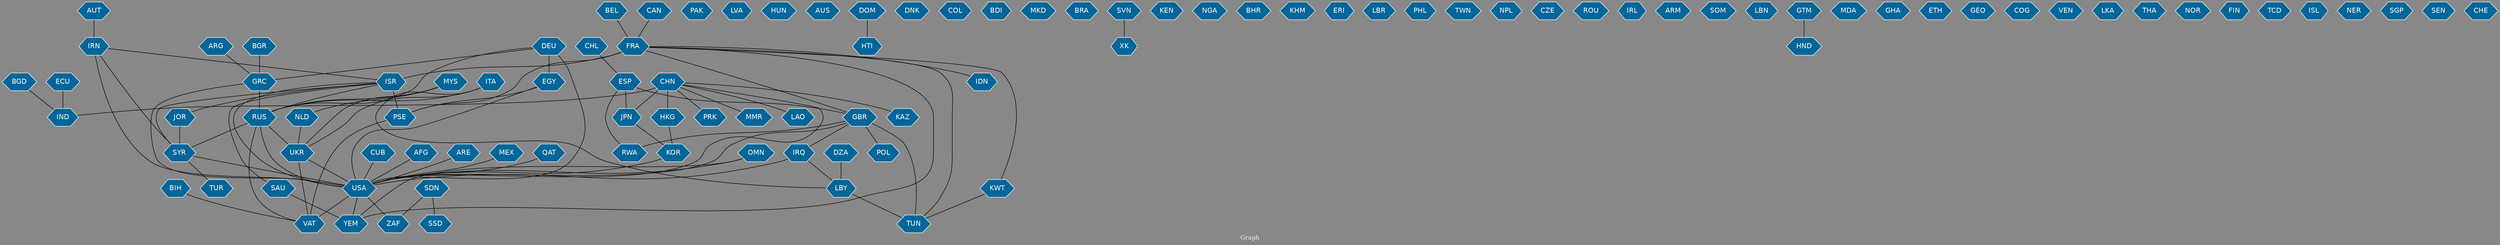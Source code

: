 // Countries together in item graph
graph {
	graph [bgcolor="#888888" fontcolor=white fontsize=12 label="Graph" outputorder=edgesfirst overlap=prism]
	node [color=white fillcolor="#006699" fontcolor=white fontname=Helvetica shape=hexagon style=filled]
	edge [arrowhead=open color=black fontcolor=white fontname=Courier fontsize=12]
		IND [label=IND]
		PSE [label=PSE]
		DEU [label=DEU]
		FRA [label=FRA]
		CHN [label=CHN]
		ISR [label=ISR]
		GRC [label=GRC]
		PAK [label=PAK]
		CAN [label=CAN]
		LVA [label=LVA]
		HUN [label=HUN]
		AUS [label=AUS]
		SYR [label=SYR]
		VAT [label=VAT]
		KOR [label=KOR]
		USA [label=USA]
		HTI [label=HTI]
		DOM [label=DOM]
		IRQ [label=IRQ]
		TUN [label=TUN]
		LBY [label=LBY]
		DNK [label=DNK]
		COL [label=COL]
		IDN [label=IDN]
		BDI [label=BDI]
		IRN [label=IRN]
		MKD [label=MKD]
		SAU [label=SAU]
		RUS [label=RUS]
		EGY [label=EGY]
		GBR [label=GBR]
		TUR [label=TUR]
		BRA [label=BRA]
		CUB [label=CUB]
		AFG [label=AFG]
		ESP [label=ESP]
		SVN [label=SVN]
		XK [label=XK]
		KEN [label=KEN]
		ITA [label=ITA]
		NGA [label=NGA]
		BGR [label=BGR]
		YEM [label=YEM]
		ZAF [label=ZAF]
		SDN [label=SDN]
		BHR [label=BHR]
		JPN [label=JPN]
		BIH [label=BIH]
		KAZ [label=KAZ]
		KHM [label=KHM]
		HKG [label=HKG]
		ARG [label=ARG]
		ERI [label=ERI]
		LBR [label=LBR]
		PHL [label=PHL]
		TWN [label=TWN]
		NPL [label=NPL]
		CZE [label=CZE]
		ROU [label=ROU]
		IRL [label=IRL]
		ARM [label=ARM]
		SOM [label=SOM]
		LBN [label=LBN]
		ARE [label=ARE]
		MYS [label=MYS]
		UKR [label=UKR]
		HND [label=HND]
		GTM [label=GTM]
		ECU [label=ECU]
		SSD [label=SSD]
		POL [label=POL]
		MDA [label=MDA]
		BGD [label=BGD]
		GHA [label=GHA]
		MEX [label=MEX]
		KWT [label=KWT]
		PRK [label=PRK]
		ETH [label=ETH]
		RWA [label=RWA]
		GEO [label=GEO]
		QAT [label=QAT]
		MMR [label=MMR]
		DZA [label=DZA]
		COG [label=COG]
		VEN [label=VEN]
		BEL [label=BEL]
		LKA [label=LKA]
		THA [label=THA]
		LAO [label=LAO]
		JOR [label=JOR]
		NOR [label=NOR]
		FIN [label=FIN]
		NLD [label=NLD]
		TCD [label=TCD]
		ISL [label=ISL]
		NER [label=NER]
		OMN [label=OMN]
		CHL [label=CHL]
		SGP [label=SGP]
		AUT [label=AUT]
		SEN [label=SEN]
		CHE [label=CHE]
			FRA -- IDN [weight=1]
			SYR -- TUR [weight=1]
			USA -- VAT [weight=3]
			FRA -- PSE [weight=3]
			SAU -- YEM [weight=4]
			GBR -- TUN [weight=4]
			ESP -- RWA [weight=2]
			KWT -- TUN [weight=2]
			LBY -- TUN [weight=2]
			ITA -- RUS [weight=2]
			MYS -- RUS [weight=1]
			JOR -- SYR [weight=1]
			AFG -- USA [weight=1]
			PSE -- VAT [weight=1]
			IRN -- ISR [weight=1]
			BEL -- FRA [weight=1]
			CHN -- PRK [weight=1]
			FRA -- YEM [weight=1]
			SDN -- SSD [weight=5]
			USA -- YEM [weight=3]
			DOM -- HTI [weight=4]
			ITA -- UKR [weight=2]
			AUT -- IRN [weight=1]
			ARE -- USA [weight=1]
			DEU -- RUS [weight=3]
			KOR -- USA [weight=1]
			CHN -- USA [weight=1]
			QAT -- USA [weight=1]
			EGY -- PSE [weight=2]
			RUS -- SYR [weight=1]
			GBR -- RWA [weight=2]
			CHN -- IND [weight=2]
			OMN -- USA [weight=1]
			NLD -- UKR [weight=1]
			HKG -- KOR [weight=1]
			EGY -- USA [weight=2]
			DEU -- EGY [weight=2]
			ECU -- IND [weight=2]
			CHN -- KAZ [weight=1]
			CHN -- JPN [weight=1]
			UKR -- USA [weight=2]
			BGD -- IND [weight=1]
			CHN -- LAO [weight=1]
			ISR -- USA [weight=3]
			DEU -- GRC [weight=1]
			SVN -- XK [weight=1]
			IRN -- SYR [weight=1]
			GBR -- IRQ [weight=1]
			GRC -- RUS [weight=2]
			USA -- ZAF [weight=2]
			ISR -- PSE [weight=28]
			FRA -- KWT [weight=2]
			FRA -- GBR [weight=1]
			CUB -- USA [weight=2]
			ISR -- SAU [weight=1]
			CHN -- MMR [weight=1]
			DZA -- LBY [weight=5]
			MEX -- USA [weight=1]
			MYS -- UKR [weight=2]
			CAN -- FRA [weight=1]
			RUS -- UKR [weight=8]
			IRN -- USA [weight=5]
			GRC -- USA [weight=1]
			GBR -- POL [weight=2]
			ESP -- GBR [weight=2]
			IRQ -- LBY [weight=2]
			SDN -- ZAF [weight=5]
			GBR -- USA [weight=1]
			ISR -- RUS [weight=1]
			SYR -- USA [weight=1]
			ISR -- JOR [weight=2]
			OMN -- YEM [weight=1]
			MYS -- NLD [weight=1]
			ITA -- LBY [weight=1]
			ISR -- SYR [weight=1]
			BGR -- GRC [weight=2]
			IRQ -- USA [weight=4]
			CHL -- ESP [weight=1]
			JPN -- KOR [weight=1]
			GTM -- HND [weight=1]
			BIH -- VAT [weight=2]
			RUS -- VAT [weight=1]
			RUS -- USA [weight=5]
			DEU -- USA [weight=4]
			ARG -- GRC [weight=1]
			UKR -- VAT [weight=1]
			FRA -- ISR [weight=6]
			ESP -- JPN [weight=2]
			FRA -- TUN [weight=2]
			CHN -- HKG [weight=9]
}